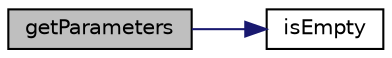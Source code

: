 digraph "getParameters"
{
  edge [fontname="Helvetica",fontsize="10",labelfontname="Helvetica",labelfontsize="10"];
  node [fontname="Helvetica",fontsize="10",shape=record];
  rankdir="LR";
  Node1 [label="getParameters",height=0.2,width=0.4,color="black", fillcolor="grey75", style="filled" fontcolor="black"];
  Node1 -> Node2 [color="midnightblue",fontsize="10",style="solid",fontname="Helvetica"];
  Node2 [label="isEmpty",height=0.2,width=0.4,color="black", fillcolor="white", style="filled",URL="$class_simple_browser_history.html#aedcc52b3673b8df9425e52f13accb2a1"];
}

